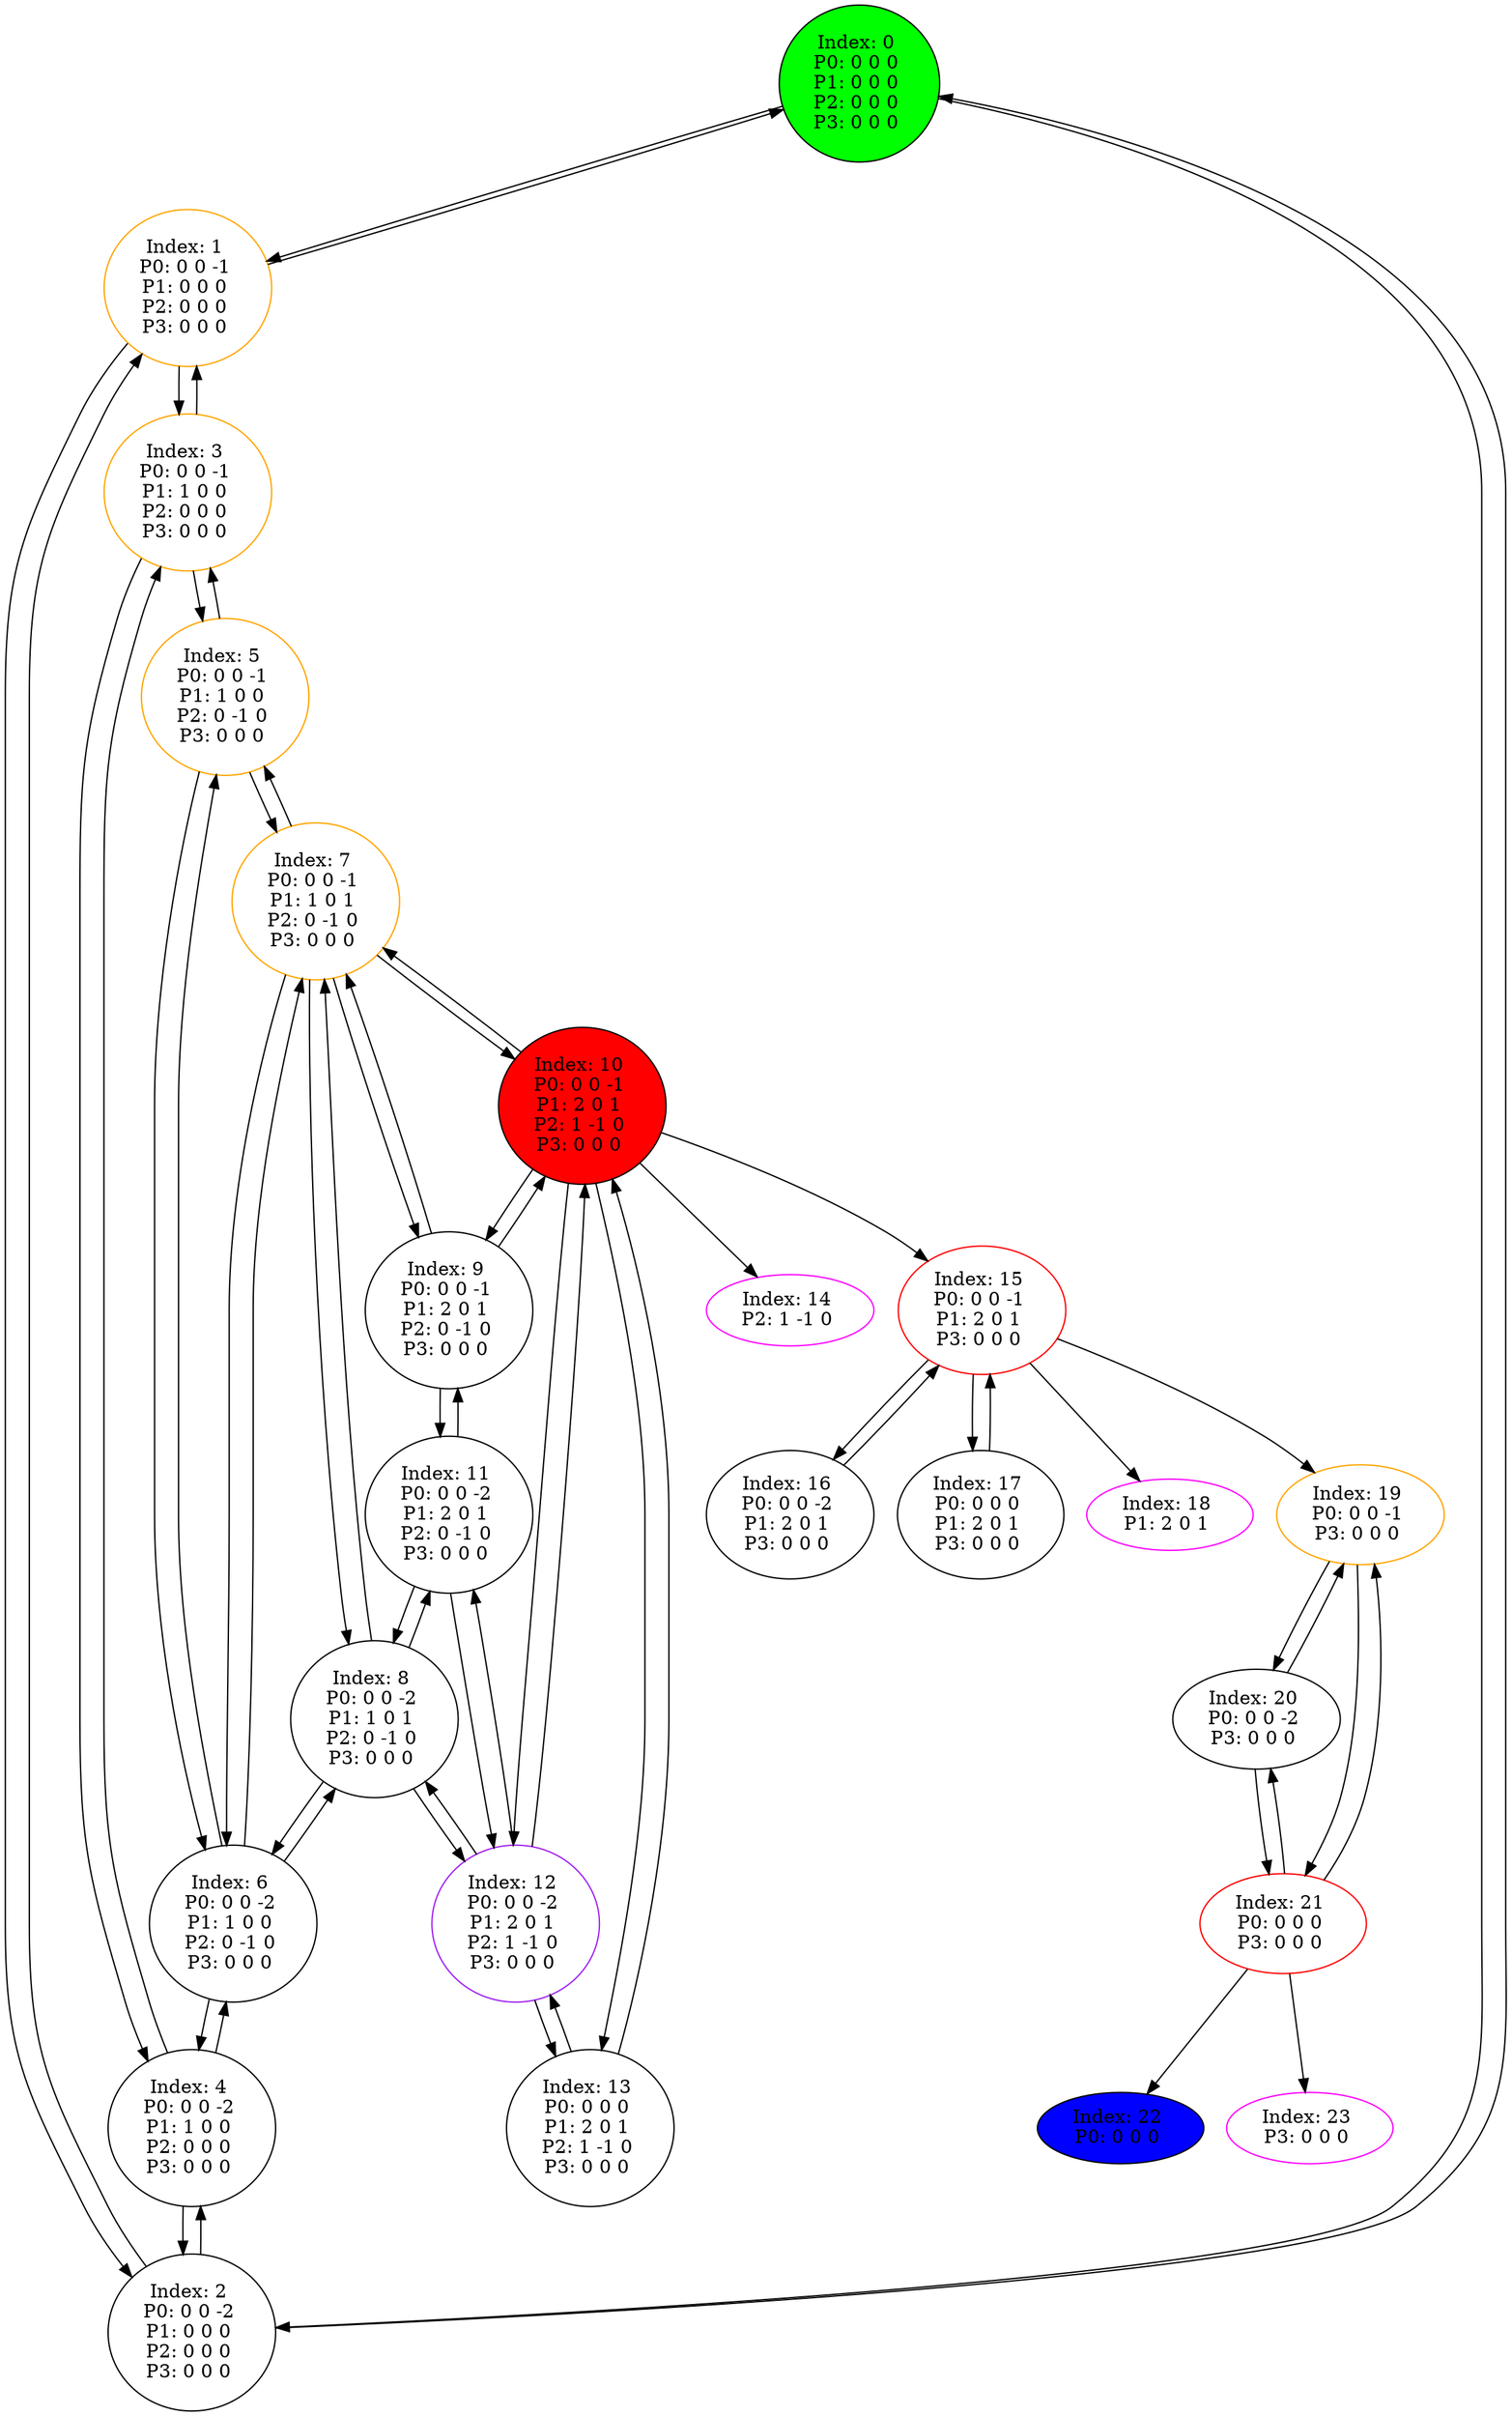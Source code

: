 digraph G {
color = "black"
0[label = "Index: 0 
P0: 0 0 0 
P1: 0 0 0 
P2: 0 0 0 
P3: 0 0 0 
", style="filled", fillcolor = "green"]
1[label = "Index: 1 
P0: 0 0 -1 
P1: 0 0 0 
P2: 0 0 0 
P3: 0 0 0 
", color = "orange"]
2[label = "Index: 2 
P0: 0 0 -2 
P1: 0 0 0 
P2: 0 0 0 
P3: 0 0 0 
"]
3[label = "Index: 3 
P0: 0 0 -1 
P1: 1 0 0 
P2: 0 0 0 
P3: 0 0 0 
", color = "orange"]
4[label = "Index: 4 
P0: 0 0 -2 
P1: 1 0 0 
P2: 0 0 0 
P3: 0 0 0 
"]
5[label = "Index: 5 
P0: 0 0 -1 
P1: 1 0 0 
P2: 0 -1 0 
P3: 0 0 0 
", color = "orange"]
6[label = "Index: 6 
P0: 0 0 -2 
P1: 1 0 0 
P2: 0 -1 0 
P3: 0 0 0 
"]
7[label = "Index: 7 
P0: 0 0 -1 
P1: 1 0 1 
P2: 0 -1 0 
P3: 0 0 0 
", color = "orange"]
8[label = "Index: 8 
P0: 0 0 -2 
P1: 1 0 1 
P2: 0 -1 0 
P3: 0 0 0 
"]
9[label = "Index: 9 
P0: 0 0 -1 
P1: 2 0 1 
P2: 0 -1 0 
P3: 0 0 0 
"]
10[label = "Index: 10 
P0: 0 0 -1 
P1: 2 0 1 
P2: 1 -1 0 
P3: 0 0 0 
", style="filled", fillcolor = "red"]
11[label = "Index: 11 
P0: 0 0 -2 
P1: 2 0 1 
P2: 0 -1 0 
P3: 0 0 0 
"]
12[label = "Index: 12 
P0: 0 0 -2 
P1: 2 0 1 
P2: 1 -1 0 
P3: 0 0 0 
", color = "purple"]
13[label = "Index: 13 
P0: 0 0 0 
P1: 2 0 1 
P2: 1 -1 0 
P3: 0 0 0 
"]
14[label = "Index: 14 
P2: 1 -1 0 
", color = "fuchsia"]
15[label = "Index: 15 
P0: 0 0 -1 
P1: 2 0 1 
P3: 0 0 0 
", color = "red"]
16[label = "Index: 16 
P0: 0 0 -2 
P1: 2 0 1 
P3: 0 0 0 
"]
17[label = "Index: 17 
P0: 0 0 0 
P1: 2 0 1 
P3: 0 0 0 
"]
18[label = "Index: 18 
P1: 2 0 1 
", color = "fuchsia"]
19[label = "Index: 19 
P0: 0 0 -1 
P3: 0 0 0 
", color = "orange"]
20[label = "Index: 20 
P0: 0 0 -2 
P3: 0 0 0 
"]
21[label = "Index: 21 
P0: 0 0 0 
P3: 0 0 0 
", color = "red"]
22[label = "Index: 22 
P0: 0 0 0 
", style="filled", fillcolor = "blue"]
23[label = "Index: 23 
P3: 0 0 0 
", color = "fuchsia"]
0 -> 1
0 -> 2

1 -> 0
1 -> 2
1 -> 3

2 -> 0
2 -> 1
2 -> 4

3 -> 1
3 -> 4
3 -> 5

4 -> 2
4 -> 3
4 -> 6

5 -> 3
5 -> 6
5 -> 7

6 -> 4
6 -> 5
6 -> 8
6 -> 7

7 -> 5
7 -> 6
7 -> 8
7 -> 9
7 -> 10

8 -> 6
8 -> 7
8 -> 11
8 -> 12

9 -> 7
9 -> 11
9 -> 10

10 -> 7
10 -> 9
10 -> 12
10 -> 13
10 -> 15
10 -> 14

11 -> 8
11 -> 9
11 -> 12

12 -> 8
12 -> 10
12 -> 11
12 -> 13

13 -> 10
13 -> 12

15 -> 16
15 -> 17
15 -> 19
15 -> 18

16 -> 15

17 -> 15

19 -> 20
19 -> 21

20 -> 19
20 -> 21

21 -> 19
21 -> 20
21 -> 23
21 -> 22

}

